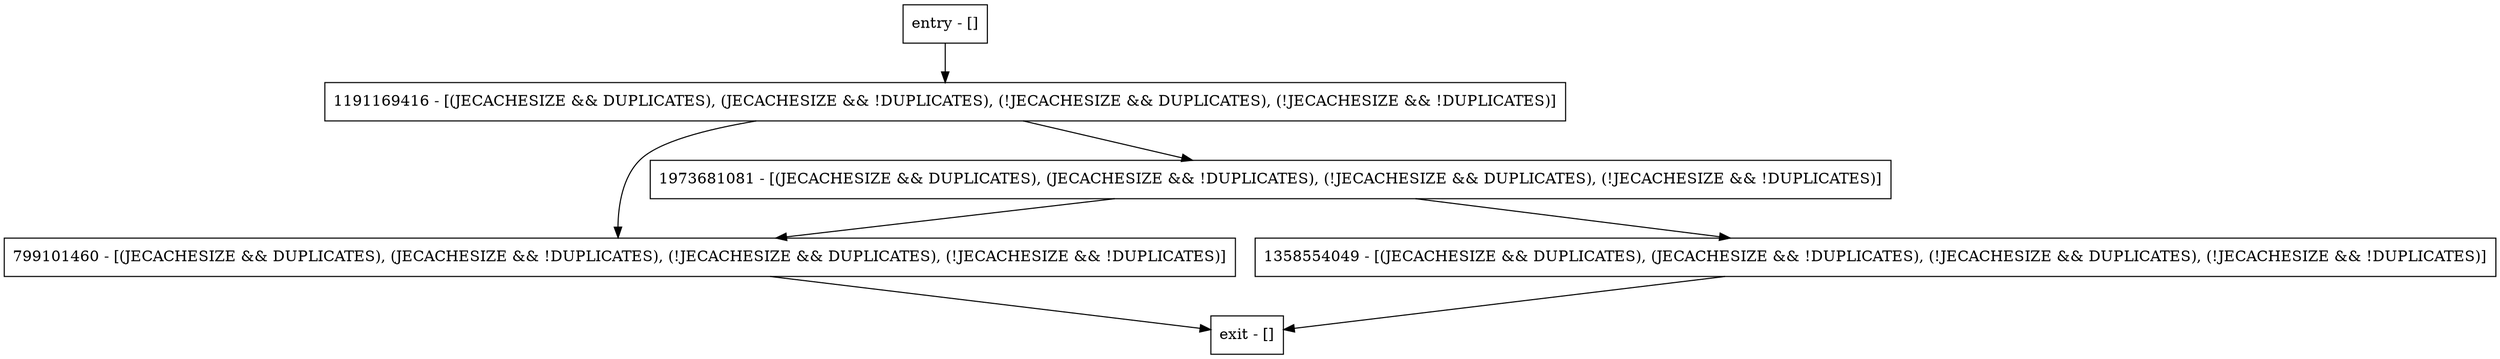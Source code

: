 digraph updateLsnAfterOptionalLog {
node [shape=record];
1191169416 [label="1191169416 - [(JECACHESIZE && DUPLICATES), (JECACHESIZE && !DUPLICATES), (!JECACHESIZE && DUPLICATES), (!JECACHESIZE && !DUPLICATES)]"];
entry [label="entry - []"];
exit [label="exit - []"];
799101460 [label="799101460 - [(JECACHESIZE && DUPLICATES), (JECACHESIZE && !DUPLICATES), (!JECACHESIZE && DUPLICATES), (!JECACHESIZE && !DUPLICATES)]"];
1973681081 [label="1973681081 - [(JECACHESIZE && DUPLICATES), (JECACHESIZE && !DUPLICATES), (!JECACHESIZE && DUPLICATES), (!JECACHESIZE && !DUPLICATES)]"];
1358554049 [label="1358554049 - [(JECACHESIZE && DUPLICATES), (JECACHESIZE && !DUPLICATES), (!JECACHESIZE && DUPLICATES), (!JECACHESIZE && !DUPLICATES)]"];
entry;
exit;
1191169416 -> 799101460;
1191169416 -> 1973681081;
entry -> 1191169416;
799101460 -> exit;
1973681081 -> 799101460;
1973681081 -> 1358554049;
1358554049 -> exit;
}
